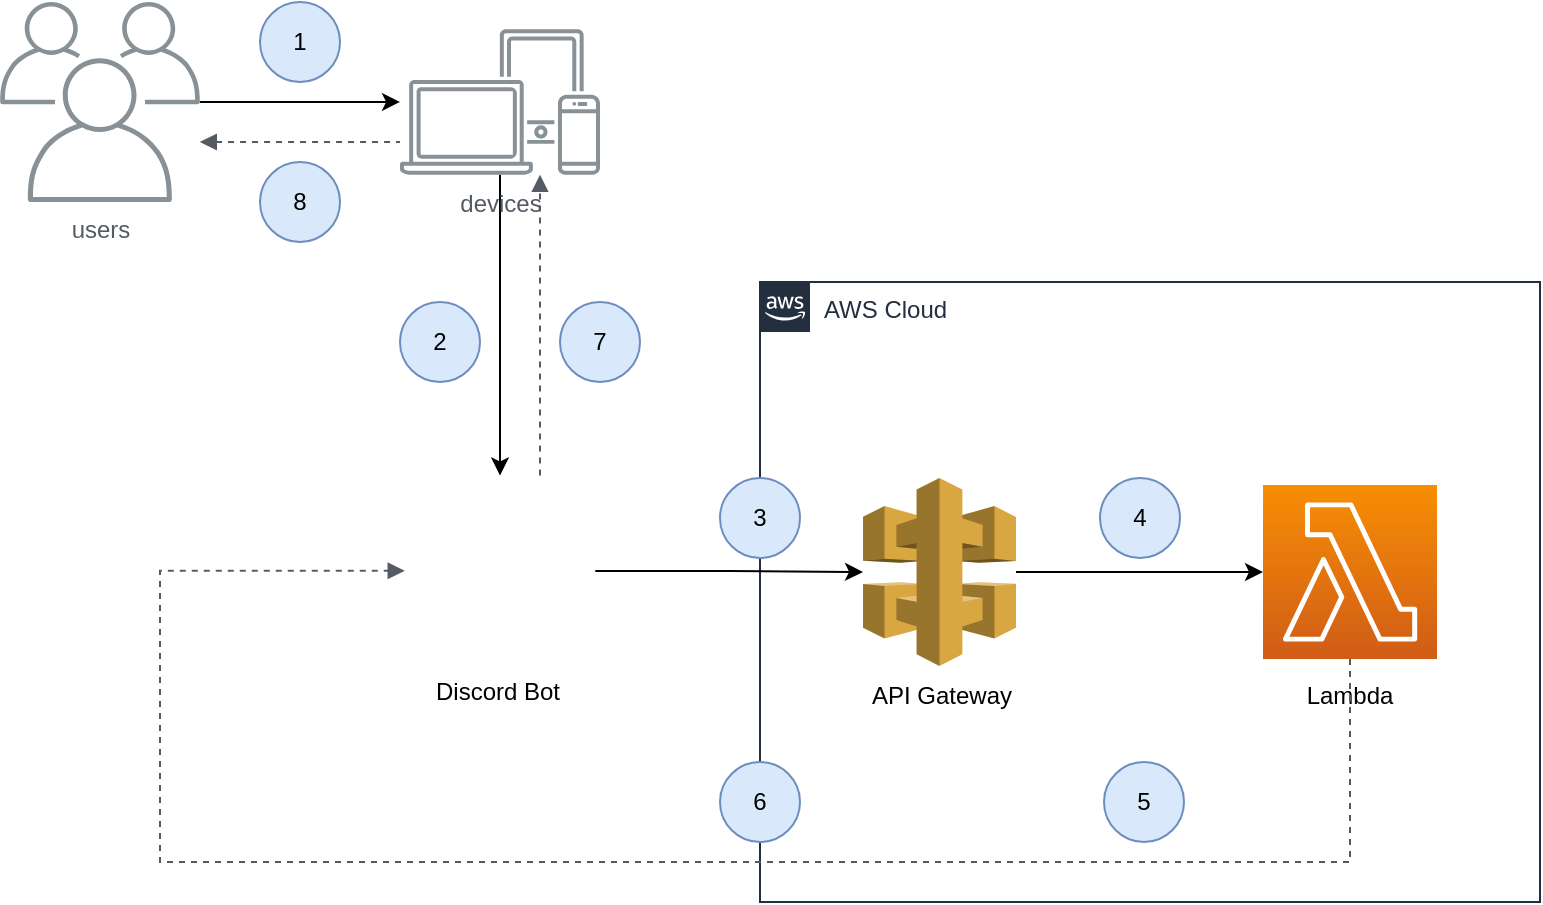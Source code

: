 <mxfile version="21.5.0" type="device">
  <diagram name="Page-1" id="7HPhl_dIv62tc0x4QlVU">
    <mxGraphModel dx="1141" dy="664" grid="0" gridSize="10" guides="1" tooltips="1" connect="1" arrows="1" fold="1" page="1" pageScale="1" pageWidth="827" pageHeight="1169" math="0" shadow="0">
      <root>
        <mxCell id="0" />
        <mxCell id="1" parent="0" />
        <mxCell id="UDmfi5O3zSeMwZSJirhx-15" style="edgeStyle=orthogonalEdgeStyle;rounded=0;orthogonalLoop=1;jettySize=auto;html=1;" parent="1" source="UDmfi5O3zSeMwZSJirhx-6" target="UDmfi5O3zSeMwZSJirhx-14" edge="1">
          <mxGeometry relative="1" as="geometry" />
        </mxCell>
        <mxCell id="UDmfi5O3zSeMwZSJirhx-6" value="users" style="sketch=0;outlineConnect=0;gradientColor=none;fontColor=#545B64;strokeColor=none;fillColor=#879196;dashed=0;verticalLabelPosition=bottom;verticalAlign=top;align=center;html=1;fontSize=12;fontStyle=0;aspect=fixed;shape=mxgraph.aws4.illustration_users;pointerEvents=1" parent="1" vertex="1">
          <mxGeometry x="20" y="120" width="100" height="100" as="geometry" />
        </mxCell>
        <mxCell id="UDmfi5O3zSeMwZSJirhx-7" value="AWS Cloud" style="points=[[0,0],[0.25,0],[0.5,0],[0.75,0],[1,0],[1,0.25],[1,0.5],[1,0.75],[1,1],[0.75,1],[0.5,1],[0.25,1],[0,1],[0,0.75],[0,0.5],[0,0.25]];outlineConnect=0;gradientColor=none;html=1;whiteSpace=wrap;fontSize=12;fontStyle=0;container=1;pointerEvents=0;collapsible=0;recursiveResize=0;shape=mxgraph.aws4.group;grIcon=mxgraph.aws4.group_aws_cloud_alt;strokeColor=#232F3E;fillColor=none;verticalAlign=top;align=left;spacingLeft=30;fontColor=#232F3E;dashed=0;" parent="1" vertex="1">
          <mxGeometry x="400" y="260" width="390" height="310" as="geometry" />
        </mxCell>
        <mxCell id="UDmfi5O3zSeMwZSJirhx-2" value="" style="sketch=0;points=[[0,0,0],[0.25,0,0],[0.5,0,0],[0.75,0,0],[1,0,0],[0,1,0],[0.25,1,0],[0.5,1,0],[0.75,1,0],[1,1,0],[0,0.25,0],[0,0.5,0],[0,0.75,0],[1,0.25,0],[1,0.5,0],[1,0.75,0]];outlineConnect=0;fontColor=#232F3E;gradientColor=#F78E04;gradientDirection=north;fillColor=#D05C17;strokeColor=#ffffff;dashed=0;verticalLabelPosition=bottom;verticalAlign=top;align=center;html=1;fontSize=12;fontStyle=0;aspect=fixed;shape=mxgraph.aws4.resourceIcon;resIcon=mxgraph.aws4.lambda;" parent="UDmfi5O3zSeMwZSJirhx-7" vertex="1">
          <mxGeometry x="251.5" y="101.5" width="87" height="87" as="geometry" />
        </mxCell>
        <mxCell id="UDmfi5O3zSeMwZSJirhx-5" value="Lambda" style="text;strokeColor=none;align=center;fillColor=none;html=1;verticalAlign=middle;whiteSpace=wrap;rounded=0;" parent="UDmfi5O3zSeMwZSJirhx-7" vertex="1">
          <mxGeometry x="265" y="192" width="60" height="30" as="geometry" />
        </mxCell>
        <mxCell id="UDmfi5O3zSeMwZSJirhx-20" style="edgeStyle=orthogonalEdgeStyle;rounded=0;orthogonalLoop=1;jettySize=auto;html=1;entryX=0;entryY=0.5;entryDx=0;entryDy=0;entryPerimeter=0;" parent="UDmfi5O3zSeMwZSJirhx-7" source="UDmfi5O3zSeMwZSJirhx-10" target="UDmfi5O3zSeMwZSJirhx-2" edge="1">
          <mxGeometry relative="1" as="geometry" />
        </mxCell>
        <mxCell id="UDmfi5O3zSeMwZSJirhx-10" value="" style="outlineConnect=0;dashed=0;verticalLabelPosition=bottom;verticalAlign=top;align=center;html=1;shape=mxgraph.aws3.api_gateway;fillColor=#D9A741;gradientColor=none;" parent="UDmfi5O3zSeMwZSJirhx-7" vertex="1">
          <mxGeometry x="51.5" y="98" width="76.5" height="94" as="geometry" />
        </mxCell>
        <mxCell id="UDmfi5O3zSeMwZSJirhx-11" value="API Gateway" style="text;strokeColor=none;align=center;fillColor=none;html=1;verticalAlign=middle;whiteSpace=wrap;rounded=0;" parent="UDmfi5O3zSeMwZSJirhx-7" vertex="1">
          <mxGeometry x="51.5" y="192" width="77.5" height="30" as="geometry" />
        </mxCell>
        <mxCell id="UDmfi5O3zSeMwZSJirhx-28" value="4" style="ellipse;whiteSpace=wrap;html=1;aspect=fixed;fillColor=#dae8fc;strokeColor=#6c8ebf;" parent="UDmfi5O3zSeMwZSJirhx-7" vertex="1">
          <mxGeometry x="170" y="98" width="40" height="40" as="geometry" />
        </mxCell>
        <mxCell id="UDmfi5O3zSeMwZSJirhx-36" value="5" style="ellipse;whiteSpace=wrap;html=1;aspect=fixed;fillColor=#dae8fc;strokeColor=#6c8ebf;" parent="UDmfi5O3zSeMwZSJirhx-7" vertex="1">
          <mxGeometry x="172" y="240" width="40" height="40" as="geometry" />
        </mxCell>
        <mxCell id="UDmfi5O3zSeMwZSJirhx-27" value="3" style="ellipse;whiteSpace=wrap;html=1;aspect=fixed;fillColor=#dae8fc;strokeColor=#6c8ebf;" parent="UDmfi5O3zSeMwZSJirhx-7" vertex="1">
          <mxGeometry x="-20" y="98" width="40" height="40" as="geometry" />
        </mxCell>
        <mxCell id="UDmfi5O3zSeMwZSJirhx-18" style="edgeStyle=orthogonalEdgeStyle;rounded=0;orthogonalLoop=1;jettySize=auto;html=1;entryX=0.5;entryY=0;entryDx=0;entryDy=0;" parent="1" source="UDmfi5O3zSeMwZSJirhx-14" target="UDmfi5O3zSeMwZSJirhx-17" edge="1">
          <mxGeometry relative="1" as="geometry" />
        </mxCell>
        <mxCell id="UDmfi5O3zSeMwZSJirhx-14" value="devices" style="sketch=0;outlineConnect=0;gradientColor=none;fontColor=#545B64;strokeColor=none;fillColor=#879196;dashed=0;verticalLabelPosition=bottom;verticalAlign=top;align=center;html=1;fontSize=12;fontStyle=0;aspect=fixed;shape=mxgraph.aws4.illustration_devices;pointerEvents=1" parent="1" vertex="1">
          <mxGeometry x="220" y="133.5" width="100" height="73" as="geometry" />
        </mxCell>
        <mxCell id="UDmfi5O3zSeMwZSJirhx-19" style="edgeStyle=orthogonalEdgeStyle;rounded=0;orthogonalLoop=1;jettySize=auto;html=1;" parent="1" source="UDmfi5O3zSeMwZSJirhx-17" target="UDmfi5O3zSeMwZSJirhx-10" edge="1">
          <mxGeometry relative="1" as="geometry" />
        </mxCell>
        <mxCell id="UDmfi5O3zSeMwZSJirhx-17" value="" style="shape=image;verticalLabelPosition=bottom;labelBackgroundColor=default;verticalAlign=top;aspect=fixed;imageAspect=0;image=https://cdn3.iconfinder.com/data/icons/popular-services-brands-vol-2/512/discord-512.png;" parent="1" vertex="1">
          <mxGeometry x="222.38" y="356.75" width="95.25" height="95.25" as="geometry" />
        </mxCell>
        <mxCell id="UDmfi5O3zSeMwZSJirhx-23" value="Discord Bot" style="text;strokeColor=none;align=center;fillColor=none;html=1;verticalAlign=middle;whiteSpace=wrap;rounded=0;" parent="1" vertex="1">
          <mxGeometry x="230" y="450" width="77.5" height="30" as="geometry" />
        </mxCell>
        <mxCell id="UDmfi5O3zSeMwZSJirhx-25" value="1" style="ellipse;whiteSpace=wrap;html=1;aspect=fixed;fillColor=#dae8fc;strokeColor=#6c8ebf;" parent="1" vertex="1">
          <mxGeometry x="150" y="120" width="40" height="40" as="geometry" />
        </mxCell>
        <mxCell id="UDmfi5O3zSeMwZSJirhx-26" value="2" style="ellipse;whiteSpace=wrap;html=1;aspect=fixed;fillColor=#dae8fc;strokeColor=#6c8ebf;" parent="1" vertex="1">
          <mxGeometry x="220" y="270" width="40" height="40" as="geometry" />
        </mxCell>
        <mxCell id="UDmfi5O3zSeMwZSJirhx-32" value="" style="edgeStyle=orthogonalEdgeStyle;html=1;endArrow=block;elbow=vertical;startArrow=none;endFill=1;strokeColor=#545B64;rounded=0;dashed=1;entryX=0;entryY=0.5;entryDx=0;entryDy=0;" parent="1" source="UDmfi5O3zSeMwZSJirhx-2" target="UDmfi5O3zSeMwZSJirhx-17" edge="1">
          <mxGeometry width="100" relative="1" as="geometry">
            <mxPoint x="580" y="530" as="sourcePoint" />
            <mxPoint x="40" y="405" as="targetPoint" />
            <Array as="points">
              <mxPoint x="695" y="550" />
              <mxPoint x="100" y="550" />
              <mxPoint x="100" y="404" />
            </Array>
          </mxGeometry>
        </mxCell>
        <mxCell id="UDmfi5O3zSeMwZSJirhx-35" value="" style="edgeStyle=orthogonalEdgeStyle;html=1;endArrow=block;elbow=vertical;startArrow=none;endFill=1;strokeColor=#545B64;rounded=0;dashed=1;" parent="1" source="UDmfi5O3zSeMwZSJirhx-17" target="UDmfi5O3zSeMwZSJirhx-14" edge="1">
          <mxGeometry width="100" relative="1" as="geometry">
            <mxPoint x="360" y="370" as="sourcePoint" />
            <mxPoint x="460" y="370" as="targetPoint" />
            <Array as="points">
              <mxPoint x="290" y="282" />
              <mxPoint x="290" y="282" />
            </Array>
          </mxGeometry>
        </mxCell>
        <mxCell id="UDmfi5O3zSeMwZSJirhx-37" value="7" style="ellipse;whiteSpace=wrap;html=1;aspect=fixed;fillColor=#dae8fc;strokeColor=#6c8ebf;" parent="1" vertex="1">
          <mxGeometry x="300" y="270" width="40" height="40" as="geometry" />
        </mxCell>
        <mxCell id="UDmfi5O3zSeMwZSJirhx-38" value="" style="edgeStyle=orthogonalEdgeStyle;html=1;endArrow=none;elbow=vertical;startArrow=block;startFill=1;strokeColor=#545B64;rounded=0;dashed=1;" parent="1" source="UDmfi5O3zSeMwZSJirhx-6" target="UDmfi5O3zSeMwZSJirhx-14" edge="1">
          <mxGeometry width="100" relative="1" as="geometry">
            <mxPoint x="110" y="200" as="sourcePoint" />
            <mxPoint x="210" y="200" as="targetPoint" />
            <Array as="points">
              <mxPoint x="180" y="190" />
              <mxPoint x="180" y="190" />
            </Array>
          </mxGeometry>
        </mxCell>
        <mxCell id="UDmfi5O3zSeMwZSJirhx-39" value="8" style="ellipse;whiteSpace=wrap;html=1;aspect=fixed;fillColor=#dae8fc;strokeColor=#6c8ebf;" parent="1" vertex="1">
          <mxGeometry x="150" y="200" width="40" height="40" as="geometry" />
        </mxCell>
        <mxCell id="YFMJil6Kx04KTpM-6Q5P-1" value="6" style="ellipse;whiteSpace=wrap;html=1;aspect=fixed;fillColor=#dae8fc;strokeColor=#6c8ebf;" vertex="1" parent="1">
          <mxGeometry x="380" y="500" width="40" height="40" as="geometry" />
        </mxCell>
      </root>
    </mxGraphModel>
  </diagram>
</mxfile>
